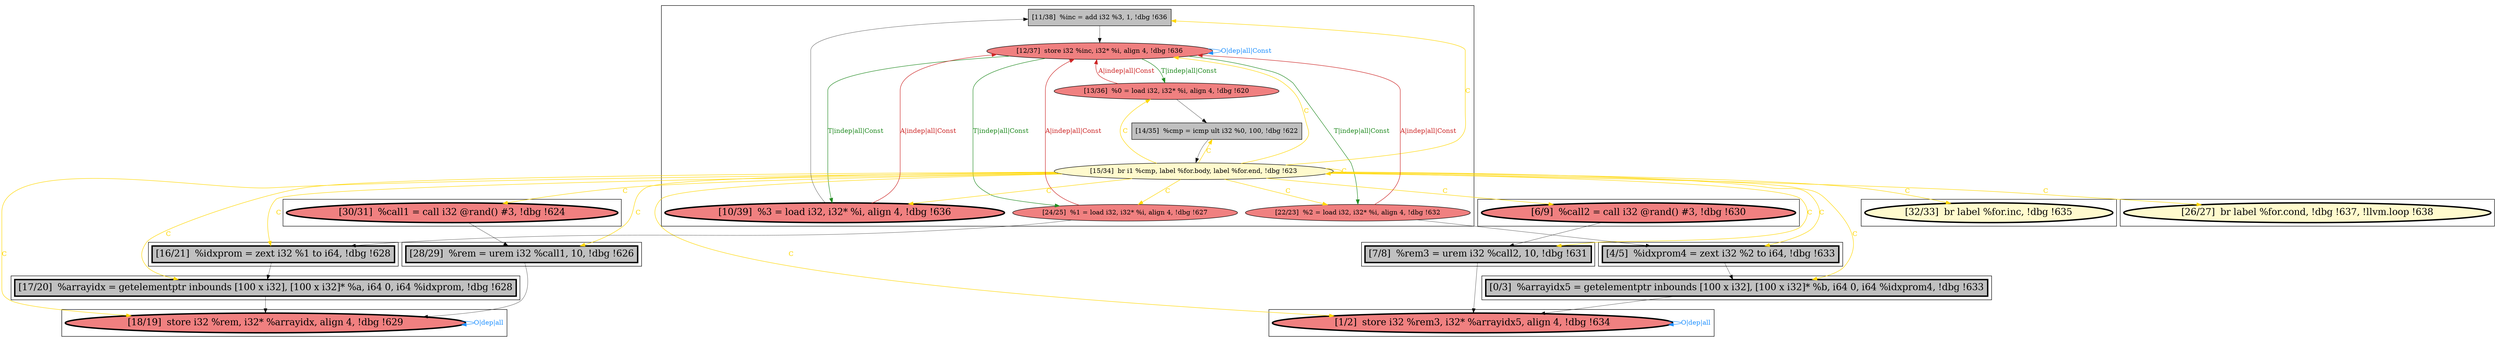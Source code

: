 
digraph G {



node380->node380 [style=solid,color=dodgerblue,label="O|dep|all",penwidth=1.0,fontcolor=dodgerblue ]
node367->node368 [style=solid,color=black,label="",penwidth=0.5,fontcolor=black ]
node374->node368 [style=solid,color=gold,label="C",penwidth=1.0,fontcolor=gold ]
node375->node377 [style=solid,color=black,label="",penwidth=0.5,fontcolor=black ]
node374->node369 [style=solid,color=gold,label="C",penwidth=1.0,fontcolor=gold ]
node362->node377 [style=solid,color=black,label="",penwidth=0.5,fontcolor=black ]
node374->node364 [style=solid,color=gold,label="C",penwidth=1.0,fontcolor=gold ]
node371->node366 [style=solid,color=black,label="",penwidth=0.5,fontcolor=black ]
node369->node368 [style=solid,color=firebrick3,label="A|indep|all|Const",penwidth=1.0,fontcolor=firebrick3 ]
node374->node379 [style=solid,color=gold,label="C",penwidth=1.0,fontcolor=gold ]
node374->node378 [style=solid,color=gold,label="C",penwidth=1.0,fontcolor=gold ]
node374->node377 [style=solid,color=gold,label="C",penwidth=1.0,fontcolor=gold ]
node379->node364 [style=solid,color=black,label="",penwidth=0.5,fontcolor=black ]
node374->node367 [style=solid,color=gold,label="C",penwidth=1.0,fontcolor=gold ]
node374->node371 [style=solid,color=gold,label="C",penwidth=1.0,fontcolor=gold ]
node368->node370 [style=solid,color=forestgreen,label="T|indep|all|Const",penwidth=1.0,fontcolor=forestgreen ]
node374->node373 [style=solid,color=gold,label="C",penwidth=1.0,fontcolor=gold ]
node374->node362 [style=solid,color=gold,label="C",penwidth=1.0,fontcolor=gold ]
node376->node380 [style=solid,color=black,label="",penwidth=0.5,fontcolor=black ]
node374->node365 [style=solid,color=gold,label="C",penwidth=1.0,fontcolor=gold ]
node374->node366 [style=solid,color=gold,label="C",penwidth=1.0,fontcolor=gold ]
node364->node380 [style=solid,color=black,label="",penwidth=0.5,fontcolor=black ]
node374->node381 [style=solid,color=gold,label="C",penwidth=1.0,fontcolor=gold ]
node369->node367 [style=solid,color=black,label="",penwidth=0.5,fontcolor=black ]
node374->node375 [style=solid,color=gold,label="C",penwidth=1.0,fontcolor=gold ]
node374->node372 [style=solid,color=gold,label="C",penwidth=1.0,fontcolor=gold ]
node374->node380 [style=solid,color=gold,label="C",penwidth=1.0,fontcolor=gold ]
node372->node368 [style=solid,color=firebrick3,label="A|indep|all|Const",penwidth=1.0,fontcolor=firebrick3 ]
node363->node375 [style=solid,color=black,label="",penwidth=0.5,fontcolor=black ]
node373->node374 [style=solid,color=black,label="",penwidth=0.5,fontcolor=black ]
node374->node363 [style=solid,color=gold,label="C",penwidth=1.0,fontcolor=gold ]
node368->node371 [style=solid,color=forestgreen,label="T|indep|all|Const",penwidth=1.0,fontcolor=forestgreen ]
node374->node376 [style=solid,color=gold,label="C",penwidth=1.0,fontcolor=gold ]
node374->node374 [style=solid,color=gold,label="C",penwidth=1.0,fontcolor=gold ]
node366->node362 [style=solid,color=black,label="",penwidth=0.5,fontcolor=black ]
node372->node379 [style=solid,color=black,label="",penwidth=0.5,fontcolor=black ]
node370->node373 [style=solid,color=black,label="",penwidth=0.5,fontcolor=black ]
node370->node368 [style=solid,color=firebrick3,label="A|indep|all|Const",penwidth=1.0,fontcolor=firebrick3 ]
node377->node377 [style=solid,color=dodgerblue,label="O|dep|all",penwidth=1.0,fontcolor=dodgerblue ]
node371->node368 [style=solid,color=firebrick3,label="A|indep|all|Const",penwidth=1.0,fontcolor=firebrick3 ]
node374->node370 [style=solid,color=gold,label="C",penwidth=1.0,fontcolor=gold ]
node368->node368 [style=solid,color=dodgerblue,label="O|dep|all|Const",penwidth=1.0,fontcolor=dodgerblue ]
node378->node376 [style=solid,color=black,label="",penwidth=0.5,fontcolor=black ]
node368->node372 [style=solid,color=forestgreen,label="T|indep|all|Const",penwidth=1.0,fontcolor=forestgreen ]
node368->node369 [style=solid,color=forestgreen,label="T|indep|all|Const",penwidth=1.0,fontcolor=forestgreen ]


subgraph cluster11 {


node380 [penwidth=3.0,fontsize=20,fillcolor=lightcoral,label="[18/19]  store i32 %rem, i32* %arrayidx, align 4, !dbg !629",shape=ellipse,style=filled ]



}

subgraph cluster10 {


node379 [penwidth=3.0,fontsize=20,fillcolor=grey,label="[16/21]  %idxprom = zext i32 %1 to i64, !dbg !628",shape=rectangle,style=filled ]



}

subgraph cluster9 {


node378 [penwidth=3.0,fontsize=20,fillcolor=lightcoral,label="[30/31]  %call1 = call i32 @rand() #3, !dbg !624",shape=ellipse,style=filled ]



}

subgraph cluster8 {


node377 [penwidth=3.0,fontsize=20,fillcolor=lightcoral,label="[1/2]  store i32 %rem3, i32* %arrayidx5, align 4, !dbg !634",shape=ellipse,style=filled ]



}

subgraph cluster7 {


node376 [penwidth=3.0,fontsize=20,fillcolor=grey,label="[28/29]  %rem = urem i32 %call1, 10, !dbg !626",shape=rectangle,style=filled ]



}

subgraph cluster6 {


node375 [penwidth=3.0,fontsize=20,fillcolor=grey,label="[7/8]  %rem3 = urem i32 %call2, 10, !dbg !631",shape=rectangle,style=filled ]



}

subgraph cluster0 {


node362 [penwidth=3.0,fontsize=20,fillcolor=grey,label="[0/3]  %arrayidx5 = getelementptr inbounds [100 x i32], [100 x i32]* %b, i64 0, i64 %idxprom4, !dbg !633",shape=rectangle,style=filled ]



}

subgraph cluster12 {


node381 [penwidth=3.0,fontsize=20,fillcolor=lemonchiffon,label="[26/27]  br label %for.cond, !dbg !637, !llvm.loop !638",shape=ellipse,style=filled ]



}

subgraph cluster5 {


node373 [fillcolor=grey,label="[14/35]  %cmp = icmp ult i32 %0, 100, !dbg !622",shape=rectangle,style=filled ]
node369 [penwidth=3.0,fontsize=20,fillcolor=lightcoral,label="[10/39]  %3 = load i32, i32* %i, align 4, !dbg !636",shape=ellipse,style=filled ]
node367 [fillcolor=grey,label="[11/38]  %inc = add i32 %3, 1, !dbg !636",shape=rectangle,style=filled ]
node368 [fillcolor=lightcoral,label="[12/37]  store i32 %inc, i32* %i, align 4, !dbg !636",shape=ellipse,style=filled ]
node370 [fillcolor=lightcoral,label="[13/36]  %0 = load i32, i32* %i, align 4, !dbg !620",shape=ellipse,style=filled ]
node374 [fillcolor=lemonchiffon,label="[15/34]  br i1 %cmp, label %for.body, label %for.end, !dbg !623",shape=ellipse,style=filled ]
node371 [fillcolor=lightcoral,label="[22/23]  %2 = load i32, i32* %i, align 4, !dbg !632",shape=ellipse,style=filled ]
node372 [fillcolor=lightcoral,label="[24/25]  %1 = load i32, i32* %i, align 4, !dbg !627",shape=ellipse,style=filled ]



}

subgraph cluster1 {


node363 [penwidth=3.0,fontsize=20,fillcolor=lightcoral,label="[6/9]  %call2 = call i32 @rand() #3, !dbg !630",shape=ellipse,style=filled ]



}

subgraph cluster2 {


node364 [penwidth=3.0,fontsize=20,fillcolor=grey,label="[17/20]  %arrayidx = getelementptr inbounds [100 x i32], [100 x i32]* %a, i64 0, i64 %idxprom, !dbg !628",shape=rectangle,style=filled ]



}

subgraph cluster3 {


node365 [penwidth=3.0,fontsize=20,fillcolor=lemonchiffon,label="[32/33]  br label %for.inc, !dbg !635",shape=ellipse,style=filled ]



}

subgraph cluster4 {


node366 [penwidth=3.0,fontsize=20,fillcolor=grey,label="[4/5]  %idxprom4 = zext i32 %2 to i64, !dbg !633",shape=rectangle,style=filled ]



}

}
